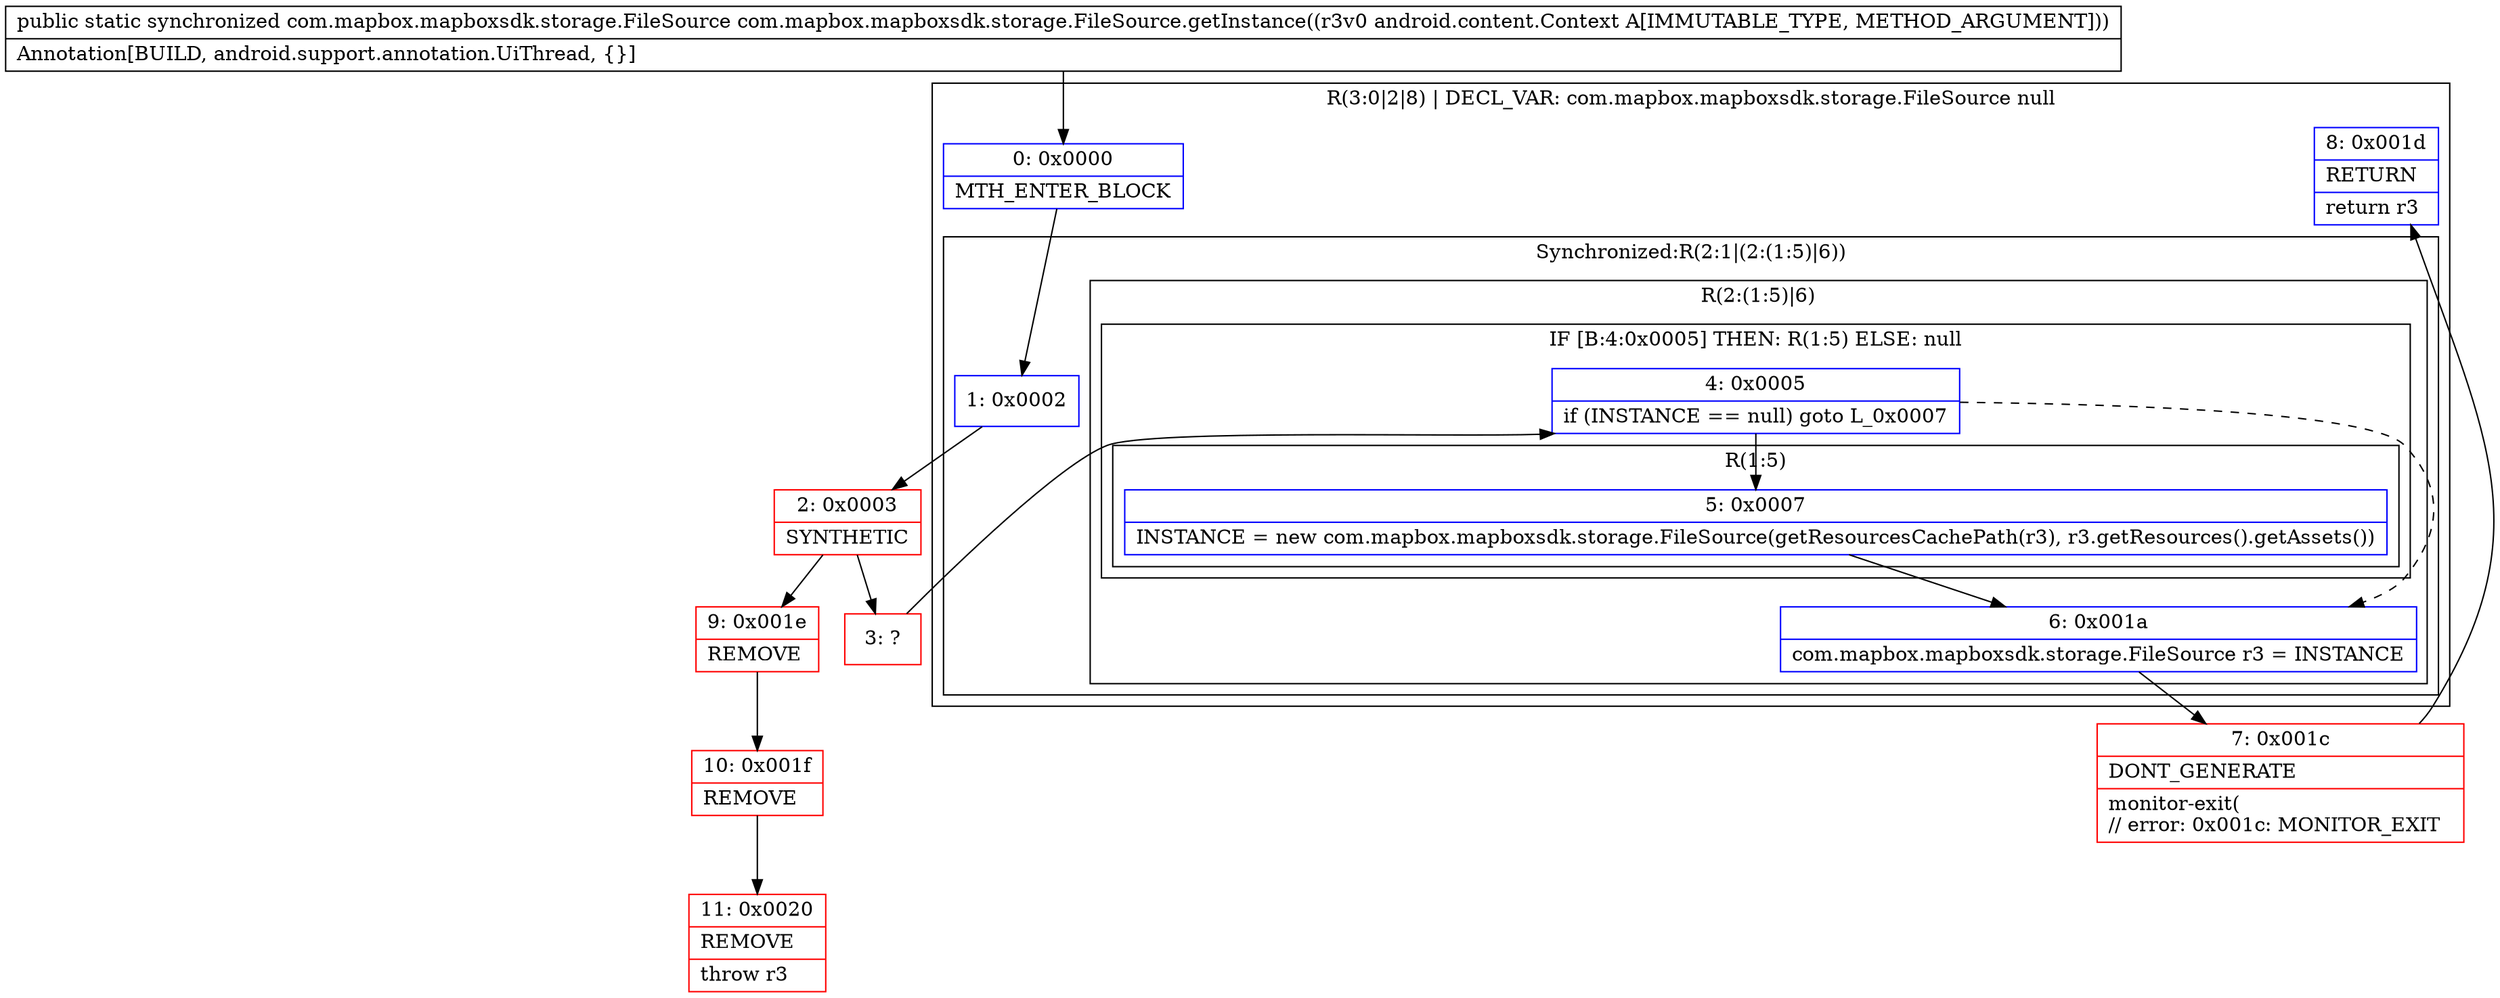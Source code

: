 digraph "CFG forcom.mapbox.mapboxsdk.storage.FileSource.getInstance(Landroid\/content\/Context;)Lcom\/mapbox\/mapboxsdk\/storage\/FileSource;" {
subgraph cluster_Region_968145876 {
label = "R(3:0|2|8) | DECL_VAR: com.mapbox.mapboxsdk.storage.FileSource null\l";
node [shape=record,color=blue];
Node_0 [shape=record,label="{0\:\ 0x0000|MTH_ENTER_BLOCK\l}"];
subgraph cluster_SynchronizedRegion_385182389 {
label = "Synchronized:R(2:1|(2:(1:5)|6))";
node [shape=record,color=blue];
Node_1 [shape=record,label="{1\:\ 0x0002}"];
subgraph cluster_Region_1225194060 {
label = "R(2:(1:5)|6)";
node [shape=record,color=blue];
subgraph cluster_IfRegion_2086601053 {
label = "IF [B:4:0x0005] THEN: R(1:5) ELSE: null";
node [shape=record,color=blue];
Node_4 [shape=record,label="{4\:\ 0x0005|if (INSTANCE == null) goto L_0x0007\l}"];
subgraph cluster_Region_939212993 {
label = "R(1:5)";
node [shape=record,color=blue];
Node_5 [shape=record,label="{5\:\ 0x0007|INSTANCE = new com.mapbox.mapboxsdk.storage.FileSource(getResourcesCachePath(r3), r3.getResources().getAssets())\l}"];
}
}
Node_6 [shape=record,label="{6\:\ 0x001a|com.mapbox.mapboxsdk.storage.FileSource r3 = INSTANCE\l}"];
}
}
Node_8 [shape=record,label="{8\:\ 0x001d|RETURN\l|return r3\l}"];
}
Node_2 [shape=record,color=red,label="{2\:\ 0x0003|SYNTHETIC\l}"];
Node_3 [shape=record,color=red,label="{3\:\ ?}"];
Node_7 [shape=record,color=red,label="{7\:\ 0x001c|DONT_GENERATE\l|monitor\-exit(\l\/\/ error: 0x001c: MONITOR_EXIT  \l}"];
Node_9 [shape=record,color=red,label="{9\:\ 0x001e|REMOVE\l}"];
Node_10 [shape=record,color=red,label="{10\:\ 0x001f|REMOVE\l}"];
Node_11 [shape=record,color=red,label="{11\:\ 0x0020|REMOVE\l|throw r3\l}"];
MethodNode[shape=record,label="{public static synchronized com.mapbox.mapboxsdk.storage.FileSource com.mapbox.mapboxsdk.storage.FileSource.getInstance((r3v0 android.content.Context A[IMMUTABLE_TYPE, METHOD_ARGUMENT]))  | Annotation[BUILD, android.support.annotation.UiThread, \{\}]\l}"];
MethodNode -> Node_0;
Node_0 -> Node_1;
Node_1 -> Node_2;
Node_4 -> Node_5;
Node_4 -> Node_6[style=dashed];
Node_5 -> Node_6;
Node_6 -> Node_7;
Node_2 -> Node_3;
Node_2 -> Node_9;
Node_3 -> Node_4;
Node_7 -> Node_8;
Node_9 -> Node_10;
Node_10 -> Node_11;
}

